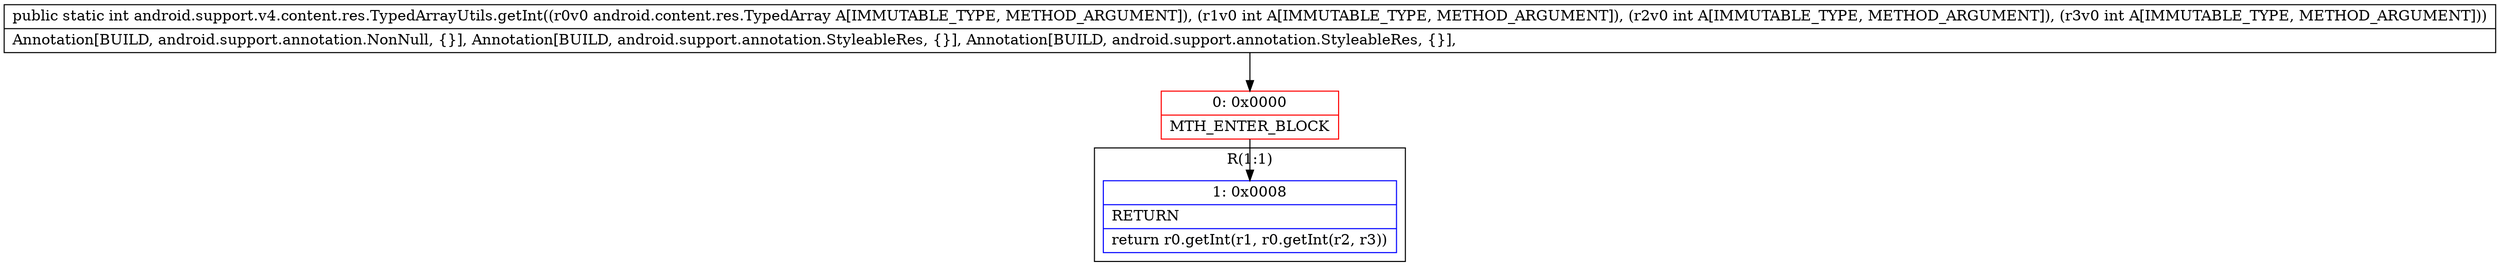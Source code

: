digraph "CFG forandroid.support.v4.content.res.TypedArrayUtils.getInt(Landroid\/content\/res\/TypedArray;III)I" {
subgraph cluster_Region_554376303 {
label = "R(1:1)";
node [shape=record,color=blue];
Node_1 [shape=record,label="{1\:\ 0x0008|RETURN\l|return r0.getInt(r1, r0.getInt(r2, r3))\l}"];
}
Node_0 [shape=record,color=red,label="{0\:\ 0x0000|MTH_ENTER_BLOCK\l}"];
MethodNode[shape=record,label="{public static int android.support.v4.content.res.TypedArrayUtils.getInt((r0v0 android.content.res.TypedArray A[IMMUTABLE_TYPE, METHOD_ARGUMENT]), (r1v0 int A[IMMUTABLE_TYPE, METHOD_ARGUMENT]), (r2v0 int A[IMMUTABLE_TYPE, METHOD_ARGUMENT]), (r3v0 int A[IMMUTABLE_TYPE, METHOD_ARGUMENT]))  | Annotation[BUILD, android.support.annotation.NonNull, \{\}], Annotation[BUILD, android.support.annotation.StyleableRes, \{\}], Annotation[BUILD, android.support.annotation.StyleableRes, \{\}], \l}"];
MethodNode -> Node_0;
Node_0 -> Node_1;
}

